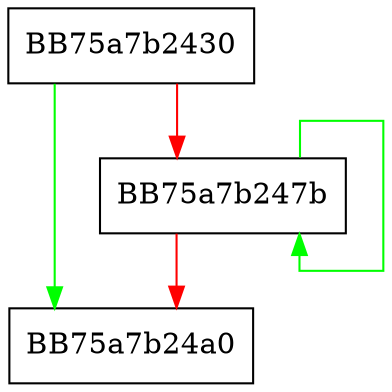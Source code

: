 digraph strchr {
  node [shape="box"];
  graph [splines=ortho];
  BB75a7b2430 -> BB75a7b24a0 [color="green"];
  BB75a7b2430 -> BB75a7b247b [color="red"];
  BB75a7b247b -> BB75a7b247b [color="green"];
  BB75a7b247b -> BB75a7b24a0 [color="red"];
}